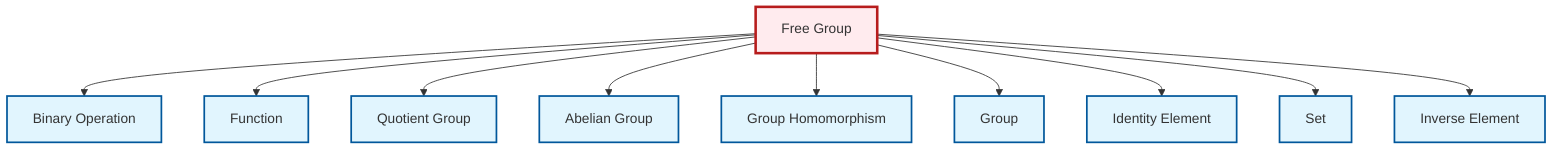 graph TD
    classDef definition fill:#e1f5fe,stroke:#01579b,stroke-width:2px
    classDef theorem fill:#f3e5f5,stroke:#4a148c,stroke-width:2px
    classDef axiom fill:#fff3e0,stroke:#e65100,stroke-width:2px
    classDef example fill:#e8f5e9,stroke:#1b5e20,stroke-width:2px
    classDef current fill:#ffebee,stroke:#b71c1c,stroke-width:3px
    def-set["Set"]:::definition
    def-homomorphism["Group Homomorphism"]:::definition
    def-identity-element["Identity Element"]:::definition
    def-inverse-element["Inverse Element"]:::definition
    def-function["Function"]:::definition
    def-quotient-group["Quotient Group"]:::definition
    def-abelian-group["Abelian Group"]:::definition
    def-free-group["Free Group"]:::definition
    def-group["Group"]:::definition
    def-binary-operation["Binary Operation"]:::definition
    def-free-group --> def-binary-operation
    def-free-group --> def-function
    def-free-group --> def-quotient-group
    def-free-group --> def-abelian-group
    def-free-group --> def-homomorphism
    def-free-group --> def-group
    def-free-group --> def-identity-element
    def-free-group --> def-set
    def-free-group --> def-inverse-element
    class def-free-group current